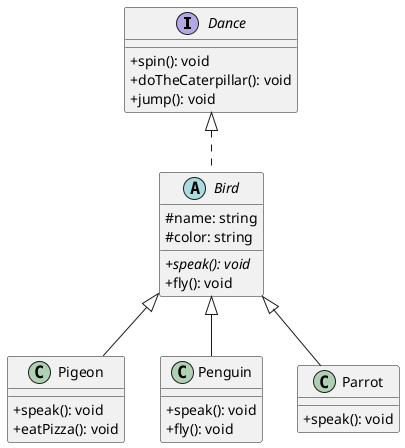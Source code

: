 @startuml
'https://plantuml.com/class-diagram
skinparam classAttributeIconSize 0
interface Dance

Dance <|.. Bird

Bird <|-- Pigeon
Bird <|-- Penguin
Bird <|-- Parrot

interface Dance {
+spin(): void
+doTheCaterpillar(): void
+jump(): void
}

abstract class Bird {
#name: string
#color: string
{abstract}+speak(): void
+fly(): void
}

class Parrot {
+speak(): void
}

class Pigeon {
+speak(): void
+eatPizza(): void
}

class Penguin {
+speak(): void
+fly(): void
}

@enduml